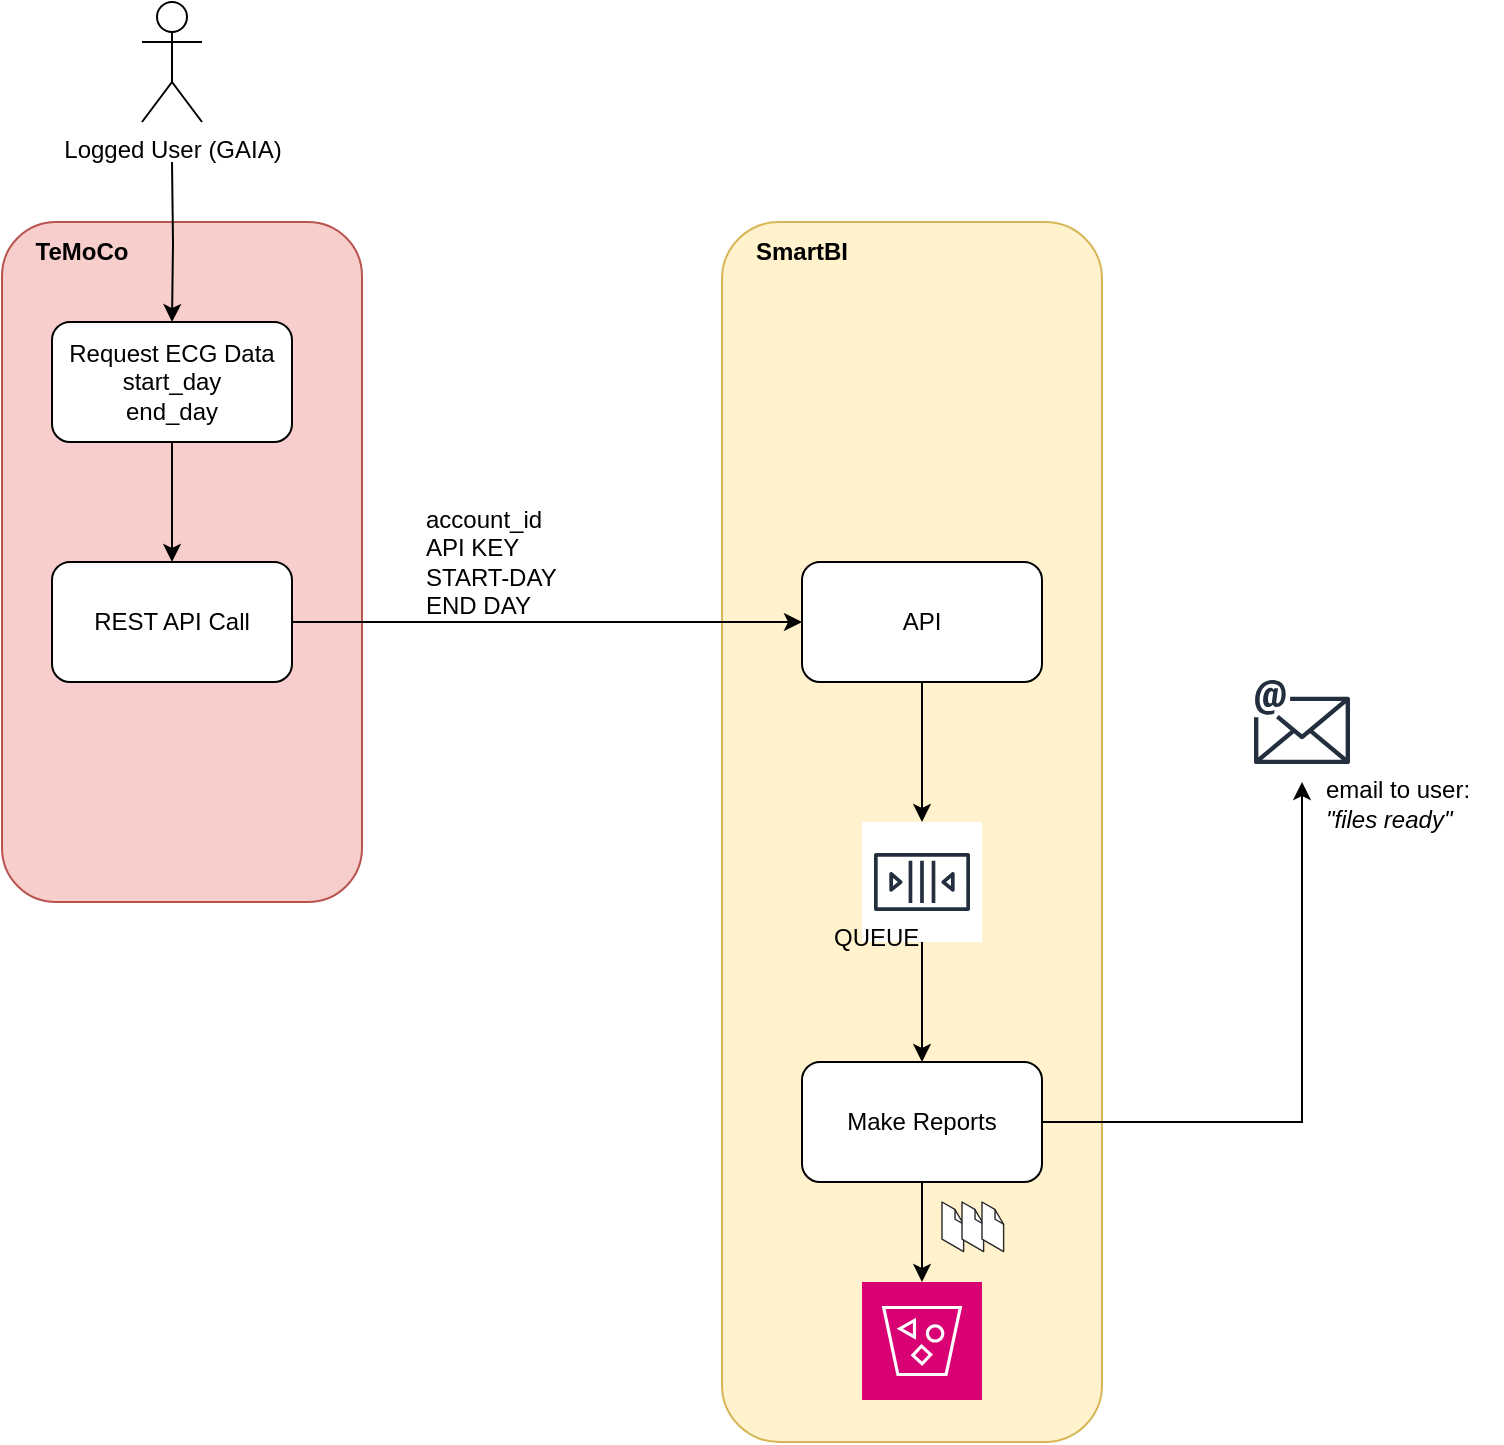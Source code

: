 <mxfile version="20.8.16" type="github">
  <diagram name="Pagina-1" id="_yZj62N8C_kcqael2udg">
    <mxGraphModel dx="1372" dy="775" grid="1" gridSize="10" guides="1" tooltips="1" connect="1" arrows="1" fold="1" page="1" pageScale="1" pageWidth="827" pageHeight="1169" math="0" shadow="0">
      <root>
        <mxCell id="0" />
        <mxCell id="1" parent="0" />
        <mxCell id="C3bBaJy5AQeNSz8MlV_v-10" value="" style="rounded=1;whiteSpace=wrap;html=1;fillColor=#f8cecc;strokeColor=#b85450;" vertex="1" parent="1">
          <mxGeometry y="150" width="180" height="340" as="geometry" />
        </mxCell>
        <mxCell id="C3bBaJy5AQeNSz8MlV_v-9" value="" style="rounded=1;whiteSpace=wrap;html=1;fillColor=#fff2cc;strokeColor=#d6b656;" vertex="1" parent="1">
          <mxGeometry x="360" y="150" width="190" height="610" as="geometry" />
        </mxCell>
        <mxCell id="C3bBaJy5AQeNSz8MlV_v-6" style="edgeStyle=orthogonalEdgeStyle;rounded=0;orthogonalLoop=1;jettySize=auto;html=1;entryX=0.5;entryY=0;entryDx=0;entryDy=0;" edge="1" parent="1" target="C3bBaJy5AQeNSz8MlV_v-5">
          <mxGeometry relative="1" as="geometry">
            <mxPoint x="85" y="120" as="sourcePoint" />
          </mxGeometry>
        </mxCell>
        <mxCell id="C3bBaJy5AQeNSz8MlV_v-2" value="Logged User (GAIA)" style="shape=umlActor;verticalLabelPosition=bottom;verticalAlign=top;html=1;outlineConnect=0;" vertex="1" parent="1">
          <mxGeometry x="70" y="40" width="30" height="60" as="geometry" />
        </mxCell>
        <mxCell id="C3bBaJy5AQeNSz8MlV_v-8" style="edgeStyle=orthogonalEdgeStyle;rounded=0;orthogonalLoop=1;jettySize=auto;html=1;entryX=0;entryY=0.5;entryDx=0;entryDy=0;exitX=1;exitY=0.5;exitDx=0;exitDy=0;" edge="1" parent="1" source="C3bBaJy5AQeNSz8MlV_v-13" target="C3bBaJy5AQeNSz8MlV_v-7">
          <mxGeometry relative="1" as="geometry" />
        </mxCell>
        <mxCell id="C3bBaJy5AQeNSz8MlV_v-14" style="edgeStyle=orthogonalEdgeStyle;rounded=0;orthogonalLoop=1;jettySize=auto;html=1;exitX=0.5;exitY=1;exitDx=0;exitDy=0;entryX=0.5;entryY=0;entryDx=0;entryDy=0;" edge="1" parent="1" source="C3bBaJy5AQeNSz8MlV_v-5" target="C3bBaJy5AQeNSz8MlV_v-13">
          <mxGeometry relative="1" as="geometry" />
        </mxCell>
        <mxCell id="C3bBaJy5AQeNSz8MlV_v-5" value="Request ECG Data&lt;br&gt;start_day&lt;br&gt;end_day" style="rounded=1;whiteSpace=wrap;html=1;" vertex="1" parent="1">
          <mxGeometry x="25" y="200" width="120" height="60" as="geometry" />
        </mxCell>
        <mxCell id="C3bBaJy5AQeNSz8MlV_v-17" style="edgeStyle=orthogonalEdgeStyle;rounded=0;orthogonalLoop=1;jettySize=auto;html=1;" edge="1" parent="1" source="C3bBaJy5AQeNSz8MlV_v-7" target="C3bBaJy5AQeNSz8MlV_v-16">
          <mxGeometry relative="1" as="geometry" />
        </mxCell>
        <mxCell id="C3bBaJy5AQeNSz8MlV_v-7" value="API" style="rounded=1;whiteSpace=wrap;html=1;" vertex="1" parent="1">
          <mxGeometry x="400" y="320" width="120" height="60" as="geometry" />
        </mxCell>
        <mxCell id="C3bBaJy5AQeNSz8MlV_v-11" value="TeMoCo" style="text;html=1;strokeColor=none;fillColor=none;align=center;verticalAlign=middle;whiteSpace=wrap;rounded=0;fontStyle=1" vertex="1" parent="1">
          <mxGeometry y="150" width="80" height="30" as="geometry" />
        </mxCell>
        <mxCell id="C3bBaJy5AQeNSz8MlV_v-12" value="SmartBI" style="text;html=1;strokeColor=none;fillColor=none;align=center;verticalAlign=middle;whiteSpace=wrap;rounded=0;fontStyle=1" vertex="1" parent="1">
          <mxGeometry x="360" y="150" width="80" height="30" as="geometry" />
        </mxCell>
        <mxCell id="C3bBaJy5AQeNSz8MlV_v-13" value="REST API Call" style="rounded=1;whiteSpace=wrap;html=1;" vertex="1" parent="1">
          <mxGeometry x="25" y="320" width="120" height="60" as="geometry" />
        </mxCell>
        <mxCell id="C3bBaJy5AQeNSz8MlV_v-15" value="account_id&lt;br&gt;API KEY&lt;br&gt;START-DAY&lt;br&gt;END DAY" style="text;html=1;strokeColor=none;fillColor=none;align=left;verticalAlign=middle;whiteSpace=wrap;rounded=0;" vertex="1" parent="1">
          <mxGeometry x="210" y="287.5" width="90" height="65" as="geometry" />
        </mxCell>
        <mxCell id="C3bBaJy5AQeNSz8MlV_v-22" style="edgeStyle=orthogonalEdgeStyle;rounded=0;orthogonalLoop=1;jettySize=auto;html=1;entryX=0.5;entryY=0;entryDx=0;entryDy=0;" edge="1" parent="1" source="C3bBaJy5AQeNSz8MlV_v-16" target="C3bBaJy5AQeNSz8MlV_v-24">
          <mxGeometry relative="1" as="geometry" />
        </mxCell>
        <mxCell id="C3bBaJy5AQeNSz8MlV_v-16" value="" style="sketch=0;outlineConnect=0;fontColor=#232F3E;gradientColor=none;strokeColor=#232F3E;fillColor=#ffffff;dashed=0;verticalLabelPosition=bottom;verticalAlign=top;align=center;html=1;fontSize=12;fontStyle=0;aspect=fixed;shape=mxgraph.aws4.resourceIcon;resIcon=mxgraph.aws4.queue;" vertex="1" parent="1">
          <mxGeometry x="430" y="450" width="60" height="60" as="geometry" />
        </mxCell>
        <mxCell id="C3bBaJy5AQeNSz8MlV_v-18" value="" style="sketch=0;outlineConnect=0;fontColor=#232F3E;gradientColor=none;strokeColor=#232F3E;fillColor=#ffffff;dashed=0;verticalLabelPosition=bottom;verticalAlign=top;align=center;html=1;fontSize=12;fontStyle=0;aspect=fixed;shape=mxgraph.aws4.resourceIcon;resIcon=mxgraph.aws4.email;" vertex="1" parent="1">
          <mxGeometry x="620" y="370" width="60" height="60" as="geometry" />
        </mxCell>
        <mxCell id="C3bBaJy5AQeNSz8MlV_v-20" value="" style="sketch=0;pointerEvents=1;shadow=0;dashed=0;html=1;strokeColor=#A50040;fillColor=#d80073;labelPosition=center;verticalLabelPosition=bottom;verticalAlign=top;align=center;outlineConnect=0;shape=mxgraph.veeam2.s3_compatible;fontColor=#ffffff;" vertex="1" parent="1">
          <mxGeometry x="430" y="680" width="60" height="59" as="geometry" />
        </mxCell>
        <mxCell id="C3bBaJy5AQeNSz8MlV_v-23" value="QUEUE" style="text;html=1;strokeColor=none;fillColor=none;align=left;verticalAlign=middle;whiteSpace=wrap;rounded=0;" vertex="1" parent="1">
          <mxGeometry x="414" y="490" width="40" height="35" as="geometry" />
        </mxCell>
        <mxCell id="C3bBaJy5AQeNSz8MlV_v-25" style="edgeStyle=orthogonalEdgeStyle;rounded=0;orthogonalLoop=1;jettySize=auto;html=1;" edge="1" parent="1" source="C3bBaJy5AQeNSz8MlV_v-24" target="C3bBaJy5AQeNSz8MlV_v-20">
          <mxGeometry relative="1" as="geometry" />
        </mxCell>
        <mxCell id="C3bBaJy5AQeNSz8MlV_v-26" style="edgeStyle=orthogonalEdgeStyle;rounded=0;orthogonalLoop=1;jettySize=auto;html=1;" edge="1" parent="1" source="C3bBaJy5AQeNSz8MlV_v-24" target="C3bBaJy5AQeNSz8MlV_v-18">
          <mxGeometry relative="1" as="geometry">
            <mxPoint x="650" y="480" as="targetPoint" />
          </mxGeometry>
        </mxCell>
        <mxCell id="C3bBaJy5AQeNSz8MlV_v-24" value="Make Reports" style="rounded=1;whiteSpace=wrap;html=1;" vertex="1" parent="1">
          <mxGeometry x="400" y="570" width="120" height="60" as="geometry" />
        </mxCell>
        <mxCell id="C3bBaJy5AQeNSz8MlV_v-29" value="" style="verticalLabelPosition=bottom;html=1;verticalAlign=top;strokeWidth=1;align=center;outlineConnect=0;dashed=0;outlineConnect=0;shape=mxgraph.aws3d.file;aspect=fixed;strokeColor=#292929;" vertex="1" parent="1">
          <mxGeometry x="470" y="640" width="10.8" height="24.76" as="geometry" />
        </mxCell>
        <mxCell id="C3bBaJy5AQeNSz8MlV_v-30" value="" style="verticalLabelPosition=bottom;html=1;verticalAlign=top;strokeWidth=1;align=center;outlineConnect=0;dashed=0;outlineConnect=0;shape=mxgraph.aws3d.file;aspect=fixed;strokeColor=#292929;" vertex="1" parent="1">
          <mxGeometry x="480" y="640" width="10.8" height="24.76" as="geometry" />
        </mxCell>
        <mxCell id="C3bBaJy5AQeNSz8MlV_v-31" value="" style="verticalLabelPosition=bottom;html=1;verticalAlign=top;strokeWidth=1;align=center;outlineConnect=0;dashed=0;outlineConnect=0;shape=mxgraph.aws3d.file;aspect=fixed;strokeColor=#292929;" vertex="1" parent="1">
          <mxGeometry x="490" y="640" width="10.8" height="24.76" as="geometry" />
        </mxCell>
        <mxCell id="C3bBaJy5AQeNSz8MlV_v-32" value="email to user: &lt;i&gt;&quot;files ready&quot;&lt;/i&gt;" style="text;html=1;strokeColor=none;fillColor=none;align=left;verticalAlign=middle;whiteSpace=wrap;rounded=0;" vertex="1" parent="1">
          <mxGeometry x="660" y="432.5" width="90" height="17.5" as="geometry" />
        </mxCell>
      </root>
    </mxGraphModel>
  </diagram>
</mxfile>
